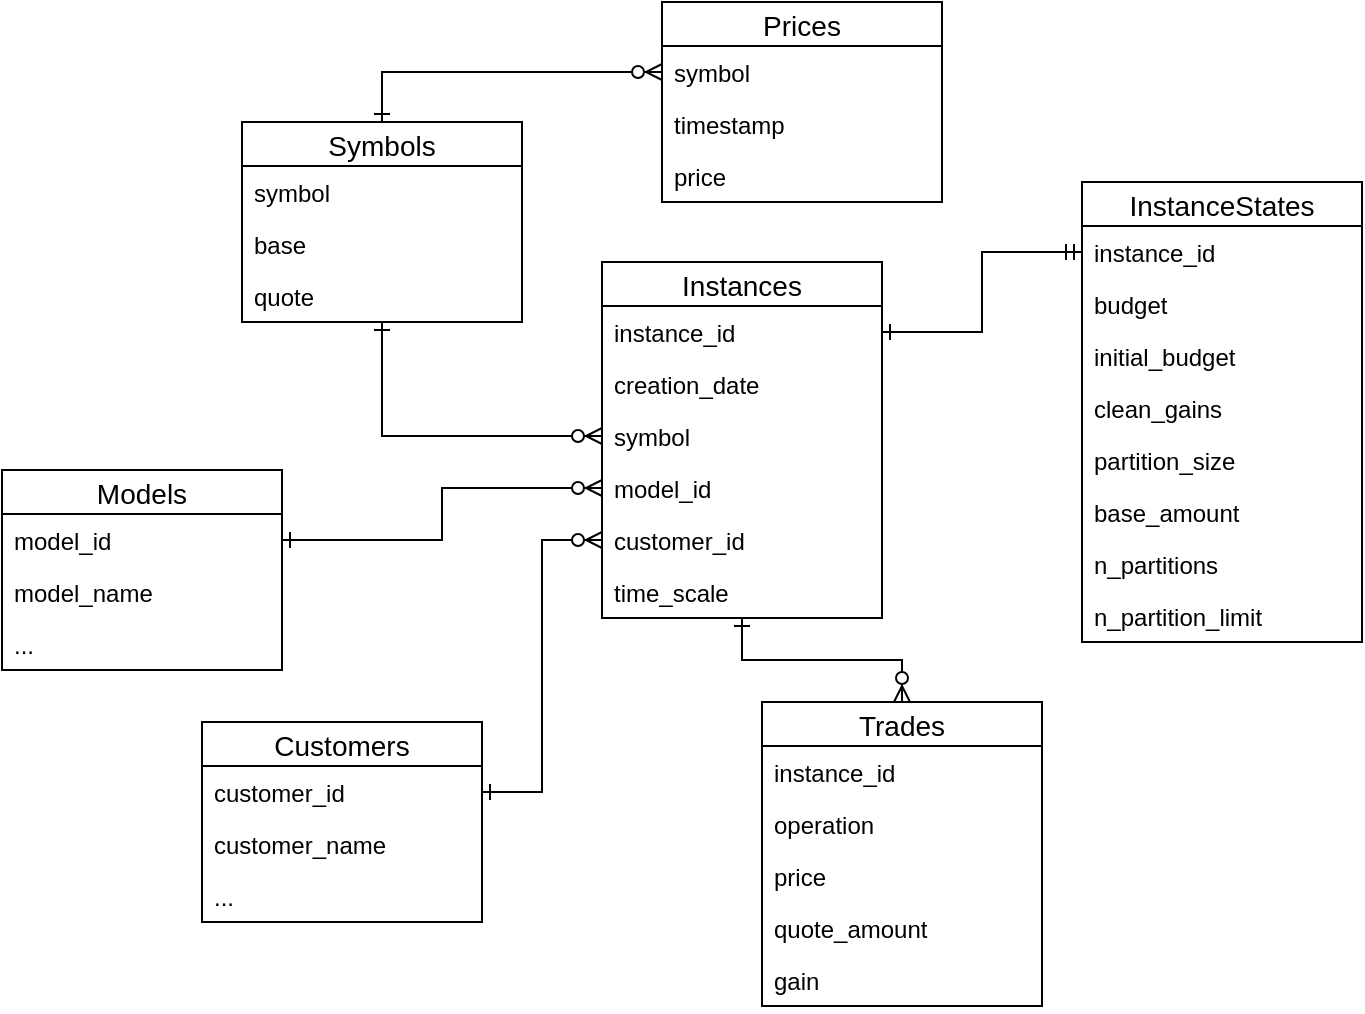 <mxfile version="12.9.13" type="device"><diagram id="MRao493QQtBo1-U2SuVf" name="Page-1"><mxGraphModel dx="1086" dy="806" grid="1" gridSize="10" guides="1" tooltips="1" connect="1" arrows="1" fold="1" page="1" pageScale="1" pageWidth="827" pageHeight="1169" math="0" shadow="0"><root><mxCell id="0"/><mxCell id="1" parent="0"/><mxCell id="9JwaL9RkqWCX-NxQRg3A-47" style="edgeStyle=orthogonalEdgeStyle;rounded=0;orthogonalLoop=1;jettySize=auto;html=1;entryX=0;entryY=0.5;entryDx=0;entryDy=0;startArrow=ERone;startFill=0;endArrow=ERzeroToMany;endFill=1;exitX=1;exitY=0.5;exitDx=0;exitDy=0;" parent="1" source="mFI6Au0aDDGZjWr_OVcb-8" target="9JwaL9RkqWCX-NxQRg3A-31" edge="1"><mxGeometry relative="1" as="geometry"><mxPoint x="190" y="330" as="sourcePoint"/></mxGeometry></mxCell><mxCell id="9JwaL9RkqWCX-NxQRg3A-42" style="edgeStyle=orthogonalEdgeStyle;rounded=0;orthogonalLoop=1;jettySize=auto;html=1;entryX=0;entryY=0.5;entryDx=0;entryDy=0;endArrow=ERzeroToMany;endFill=1;startArrow=ERone;startFill=0;" parent="1" source="9JwaL9RkqWCX-NxQRg3A-1" target="9JwaL9RkqWCX-NxQRg3A-6" edge="1"><mxGeometry relative="1" as="geometry"/></mxCell><mxCell id="9JwaL9RkqWCX-NxQRg3A-43" style="edgeStyle=orthogonalEdgeStyle;rounded=0;orthogonalLoop=1;jettySize=auto;html=1;entryX=0;entryY=0.5;entryDx=0;entryDy=0;startArrow=ERone;startFill=0;endArrow=ERzeroToMany;endFill=1;" parent="1" source="9JwaL9RkqWCX-NxQRg3A-1" target="9JwaL9RkqWCX-NxQRg3A-12" edge="1"><mxGeometry relative="1" as="geometry"/></mxCell><mxCell id="9JwaL9RkqWCX-NxQRg3A-45" style="edgeStyle=orthogonalEdgeStyle;rounded=0;orthogonalLoop=1;jettySize=auto;html=1;entryX=0.5;entryY=0;entryDx=0;entryDy=0;startArrow=ERone;startFill=0;endArrow=ERzeroToMany;endFill=1;" parent="1" source="9JwaL9RkqWCX-NxQRg3A-9" target="9JwaL9RkqWCX-NxQRg3A-13" edge="1"><mxGeometry relative="1" as="geometry"/></mxCell><mxCell id="9JwaL9RkqWCX-NxQRg3A-44" style="edgeStyle=orthogonalEdgeStyle;rounded=0;orthogonalLoop=1;jettySize=auto;html=1;entryX=0;entryY=0.5;entryDx=0;entryDy=0;startArrow=ERone;startFill=0;endArrow=ERmandOne;endFill=0;" parent="1" source="9JwaL9RkqWCX-NxQRg3A-10" target="9JwaL9RkqWCX-NxQRg3A-22" edge="1"><mxGeometry relative="1" as="geometry"/></mxCell><mxCell id="9JwaL9RkqWCX-NxQRg3A-48" style="edgeStyle=orthogonalEdgeStyle;rounded=0;orthogonalLoop=1;jettySize=auto;html=1;exitX=1;exitY=0.5;exitDx=0;exitDy=0;entryX=0;entryY=0.5;entryDx=0;entryDy=0;startArrow=ERone;startFill=0;endArrow=ERzeroToMany;endFill=1;" parent="1" source="9JwaL9RkqWCX-NxQRg3A-18" target="9JwaL9RkqWCX-NxQRg3A-46" edge="1"><mxGeometry relative="1" as="geometry"/></mxCell><mxCell id="9JwaL9RkqWCX-NxQRg3A-1" value="Symbols" style="swimlane;fontStyle=0;childLayout=stackLayout;horizontal=1;startSize=22;horizontalStack=0;resizeParent=1;resizeParentMax=0;resizeLast=0;collapsible=1;marginBottom=0;align=center;fontSize=14;" parent="1" vertex="1"><mxGeometry x="170" y="120" width="140" height="100" as="geometry"/></mxCell><mxCell id="9JwaL9RkqWCX-NxQRg3A-2" value="symbol" style="text;strokeColor=none;fillColor=none;spacingLeft=4;spacingRight=4;overflow=hidden;rotatable=0;points=[[0,0.5],[1,0.5]];portConstraint=eastwest;fontSize=12;" parent="9JwaL9RkqWCX-NxQRg3A-1" vertex="1"><mxGeometry y="22" width="140" height="26" as="geometry"/></mxCell><mxCell id="9JwaL9RkqWCX-NxQRg3A-3" value="base" style="text;strokeColor=none;fillColor=none;spacingLeft=4;spacingRight=4;overflow=hidden;rotatable=0;points=[[0,0.5],[1,0.5]];portConstraint=eastwest;fontSize=12;" parent="9JwaL9RkqWCX-NxQRg3A-1" vertex="1"><mxGeometry y="48" width="140" height="26" as="geometry"/></mxCell><mxCell id="9JwaL9RkqWCX-NxQRg3A-4" value="quote" style="text;strokeColor=none;fillColor=none;spacingLeft=4;spacingRight=4;overflow=hidden;rotatable=0;points=[[0,0.5],[1,0.5]];portConstraint=eastwest;fontSize=12;" parent="9JwaL9RkqWCX-NxQRg3A-1" vertex="1"><mxGeometry y="74" width="140" height="26" as="geometry"/></mxCell><mxCell id="9JwaL9RkqWCX-NxQRg3A-9" value="Instances" style="swimlane;fontStyle=0;childLayout=stackLayout;horizontal=1;startSize=22;horizontalStack=0;resizeParent=1;resizeParentMax=0;resizeLast=0;collapsible=1;marginBottom=0;align=center;fontSize=14;" parent="1" vertex="1"><mxGeometry x="350" y="190" width="140" height="178" as="geometry"/></mxCell><mxCell id="9JwaL9RkqWCX-NxQRg3A-10" value="instance_id" style="text;strokeColor=none;fillColor=none;spacingLeft=4;spacingRight=4;overflow=hidden;rotatable=0;points=[[0,0.5],[1,0.5]];portConstraint=eastwest;fontSize=12;" parent="9JwaL9RkqWCX-NxQRg3A-9" vertex="1"><mxGeometry y="22" width="140" height="26" as="geometry"/></mxCell><mxCell id="9JwaL9RkqWCX-NxQRg3A-11" value="creation_date" style="text;strokeColor=none;fillColor=none;spacingLeft=4;spacingRight=4;overflow=hidden;rotatable=0;points=[[0,0.5],[1,0.5]];portConstraint=eastwest;fontSize=12;" parent="9JwaL9RkqWCX-NxQRg3A-9" vertex="1"><mxGeometry y="48" width="140" height="26" as="geometry"/></mxCell><mxCell id="9JwaL9RkqWCX-NxQRg3A-12" value="symbol" style="text;strokeColor=none;fillColor=none;spacingLeft=4;spacingRight=4;overflow=hidden;rotatable=0;points=[[0,0.5],[1,0.5]];portConstraint=eastwest;fontSize=12;" parent="9JwaL9RkqWCX-NxQRg3A-9" vertex="1"><mxGeometry y="74" width="140" height="26" as="geometry"/></mxCell><mxCell id="9JwaL9RkqWCX-NxQRg3A-31" value="model_id" style="text;strokeColor=none;fillColor=none;spacingLeft=4;spacingRight=4;overflow=hidden;rotatable=0;points=[[0,0.5],[1,0.5]];portConstraint=eastwest;fontSize=12;" parent="9JwaL9RkqWCX-NxQRg3A-9" vertex="1"><mxGeometry y="100" width="140" height="26" as="geometry"/></mxCell><mxCell id="9JwaL9RkqWCX-NxQRg3A-46" value="customer_id" style="text;strokeColor=none;fillColor=none;spacingLeft=4;spacingRight=4;overflow=hidden;rotatable=0;points=[[0,0.5],[1,0.5]];portConstraint=eastwest;fontSize=12;" parent="9JwaL9RkqWCX-NxQRg3A-9" vertex="1"><mxGeometry y="126" width="140" height="26" as="geometry"/></mxCell><mxCell id="mFI6Au0aDDGZjWr_OVcb-5" value="time_scale" style="text;strokeColor=none;fillColor=none;spacingLeft=4;spacingRight=4;overflow=hidden;rotatable=0;points=[[0,0.5],[1,0.5]];portConstraint=eastwest;fontSize=12;" vertex="1" parent="9JwaL9RkqWCX-NxQRg3A-9"><mxGeometry y="152" width="140" height="26" as="geometry"/></mxCell><mxCell id="9JwaL9RkqWCX-NxQRg3A-21" value="InstanceStates" style="swimlane;fontStyle=0;childLayout=stackLayout;horizontal=1;startSize=22;horizontalStack=0;resizeParent=1;resizeParentMax=0;resizeLast=0;collapsible=1;marginBottom=0;align=center;fontSize=14;" parent="1" vertex="1"><mxGeometry x="590" y="150" width="140" height="230" as="geometry"/></mxCell><mxCell id="9JwaL9RkqWCX-NxQRg3A-22" value="instance_id" style="text;strokeColor=none;fillColor=none;spacingLeft=4;spacingRight=4;overflow=hidden;rotatable=0;points=[[0,0.5],[1,0.5]];portConstraint=eastwest;fontSize=12;" parent="9JwaL9RkqWCX-NxQRg3A-21" vertex="1"><mxGeometry y="22" width="140" height="26" as="geometry"/></mxCell><mxCell id="9JwaL9RkqWCX-NxQRg3A-23" value="budget" style="text;strokeColor=none;fillColor=none;spacingLeft=4;spacingRight=4;overflow=hidden;rotatable=0;points=[[0,0.5],[1,0.5]];portConstraint=eastwest;fontSize=12;" parent="9JwaL9RkqWCX-NxQRg3A-21" vertex="1"><mxGeometry y="48" width="140" height="26" as="geometry"/></mxCell><mxCell id="9JwaL9RkqWCX-NxQRg3A-24" value="initial_budget" style="text;strokeColor=none;fillColor=none;spacingLeft=4;spacingRight=4;overflow=hidden;rotatable=0;points=[[0,0.5],[1,0.5]];portConstraint=eastwest;fontSize=12;" parent="9JwaL9RkqWCX-NxQRg3A-21" vertex="1"><mxGeometry y="74" width="140" height="26" as="geometry"/></mxCell><mxCell id="9JwaL9RkqWCX-NxQRg3A-38" value="clean_gains" style="text;strokeColor=none;fillColor=none;spacingLeft=4;spacingRight=4;overflow=hidden;rotatable=0;points=[[0,0.5],[1,0.5]];portConstraint=eastwest;fontSize=12;" parent="9JwaL9RkqWCX-NxQRg3A-21" vertex="1"><mxGeometry y="100" width="140" height="26" as="geometry"/></mxCell><mxCell id="9JwaL9RkqWCX-NxQRg3A-39" value="partition_size" style="text;strokeColor=none;fillColor=none;spacingLeft=4;spacingRight=4;overflow=hidden;rotatable=0;points=[[0,0.5],[1,0.5]];portConstraint=eastwest;fontSize=12;" parent="9JwaL9RkqWCX-NxQRg3A-21" vertex="1"><mxGeometry y="126" width="140" height="26" as="geometry"/></mxCell><mxCell id="mFI6Au0aDDGZjWr_OVcb-4" value="base_amount" style="text;strokeColor=none;fillColor=none;spacingLeft=4;spacingRight=4;overflow=hidden;rotatable=0;points=[[0,0.5],[1,0.5]];portConstraint=eastwest;fontSize=12;" vertex="1" parent="9JwaL9RkqWCX-NxQRg3A-21"><mxGeometry y="152" width="140" height="26" as="geometry"/></mxCell><mxCell id="9JwaL9RkqWCX-NxQRg3A-40" value="n_partitions" style="text;strokeColor=none;fillColor=none;spacingLeft=4;spacingRight=4;overflow=hidden;rotatable=0;points=[[0,0.5],[1,0.5]];portConstraint=eastwest;fontSize=12;" parent="9JwaL9RkqWCX-NxQRg3A-21" vertex="1"><mxGeometry y="178" width="140" height="26" as="geometry"/></mxCell><mxCell id="mFI6Au0aDDGZjWr_OVcb-2" value="n_partition_limit" style="text;strokeColor=none;fillColor=none;spacingLeft=4;spacingRight=4;overflow=hidden;rotatable=0;points=[[0,0.5],[1,0.5]];portConstraint=eastwest;fontSize=12;" vertex="1" parent="9JwaL9RkqWCX-NxQRg3A-21"><mxGeometry y="204" width="140" height="26" as="geometry"/></mxCell><mxCell id="9JwaL9RkqWCX-NxQRg3A-13" value="Trades" style="swimlane;fontStyle=0;childLayout=stackLayout;horizontal=1;startSize=22;horizontalStack=0;resizeParent=1;resizeParentMax=0;resizeLast=0;collapsible=1;marginBottom=0;align=center;fontSize=14;" parent="1" vertex="1"><mxGeometry x="430" y="410" width="140" height="152" as="geometry"/></mxCell><mxCell id="9JwaL9RkqWCX-NxQRg3A-14" value="instance_id" style="text;strokeColor=none;fillColor=none;spacingLeft=4;spacingRight=4;overflow=hidden;rotatable=0;points=[[0,0.5],[1,0.5]];portConstraint=eastwest;fontSize=12;" parent="9JwaL9RkqWCX-NxQRg3A-13" vertex="1"><mxGeometry y="22" width="140" height="26" as="geometry"/></mxCell><mxCell id="9JwaL9RkqWCX-NxQRg3A-15" value="operation" style="text;strokeColor=none;fillColor=none;spacingLeft=4;spacingRight=4;overflow=hidden;rotatable=0;points=[[0,0.5],[1,0.5]];portConstraint=eastwest;fontSize=12;" parent="9JwaL9RkqWCX-NxQRg3A-13" vertex="1"><mxGeometry y="48" width="140" height="26" as="geometry"/></mxCell><mxCell id="9JwaL9RkqWCX-NxQRg3A-16" value="price" style="text;strokeColor=none;fillColor=none;spacingLeft=4;spacingRight=4;overflow=hidden;rotatable=0;points=[[0,0.5],[1,0.5]];portConstraint=eastwest;fontSize=12;" parent="9JwaL9RkqWCX-NxQRg3A-13" vertex="1"><mxGeometry y="74" width="140" height="26" as="geometry"/></mxCell><mxCell id="mFI6Au0aDDGZjWr_OVcb-3" value="quote_amount" style="text;strokeColor=none;fillColor=none;spacingLeft=4;spacingRight=4;overflow=hidden;rotatable=0;points=[[0,0.5],[1,0.5]];portConstraint=eastwest;fontSize=12;" vertex="1" parent="9JwaL9RkqWCX-NxQRg3A-13"><mxGeometry y="100" width="140" height="26" as="geometry"/></mxCell><mxCell id="9JwaL9RkqWCX-NxQRg3A-41" value="gain" style="text;strokeColor=none;fillColor=none;spacingLeft=4;spacingRight=4;overflow=hidden;rotatable=0;points=[[0,0.5],[1,0.5]];portConstraint=eastwest;fontSize=12;" parent="9JwaL9RkqWCX-NxQRg3A-13" vertex="1"><mxGeometry y="126" width="140" height="26" as="geometry"/></mxCell><mxCell id="9JwaL9RkqWCX-NxQRg3A-5" value="Prices" style="swimlane;fontStyle=0;childLayout=stackLayout;horizontal=1;startSize=22;horizontalStack=0;resizeParent=1;resizeParentMax=0;resizeLast=0;collapsible=1;marginBottom=0;align=center;fontSize=14;" parent="1" vertex="1"><mxGeometry x="380" y="60" width="140" height="100" as="geometry"/></mxCell><mxCell id="9JwaL9RkqWCX-NxQRg3A-6" value="symbol" style="text;strokeColor=none;fillColor=none;spacingLeft=4;spacingRight=4;overflow=hidden;rotatable=0;points=[[0,0.5],[1,0.5]];portConstraint=eastwest;fontSize=12;" parent="9JwaL9RkqWCX-NxQRg3A-5" vertex="1"><mxGeometry y="22" width="140" height="26" as="geometry"/></mxCell><mxCell id="9JwaL9RkqWCX-NxQRg3A-7" value="timestamp" style="text;strokeColor=none;fillColor=none;spacingLeft=4;spacingRight=4;overflow=hidden;rotatable=0;points=[[0,0.5],[1,0.5]];portConstraint=eastwest;fontSize=12;" parent="9JwaL9RkqWCX-NxQRg3A-5" vertex="1"><mxGeometry y="48" width="140" height="26" as="geometry"/></mxCell><mxCell id="9JwaL9RkqWCX-NxQRg3A-8" value="price" style="text;strokeColor=none;fillColor=none;spacingLeft=4;spacingRight=4;overflow=hidden;rotatable=0;points=[[0,0.5],[1,0.5]];portConstraint=eastwest;fontSize=12;" parent="9JwaL9RkqWCX-NxQRg3A-5" vertex="1"><mxGeometry y="74" width="140" height="26" as="geometry"/></mxCell><mxCell id="mFI6Au0aDDGZjWr_OVcb-7" value="Models" style="swimlane;fontStyle=0;childLayout=stackLayout;horizontal=1;startSize=22;horizontalStack=0;resizeParent=1;resizeParentMax=0;resizeLast=0;collapsible=1;marginBottom=0;align=center;fontSize=14;" vertex="1" parent="1"><mxGeometry x="50" y="294" width="140" height="100" as="geometry"/></mxCell><mxCell id="mFI6Au0aDDGZjWr_OVcb-8" value="model_id" style="text;strokeColor=none;fillColor=none;spacingLeft=4;spacingRight=4;overflow=hidden;rotatable=0;points=[[0,0.5],[1,0.5]];portConstraint=eastwest;fontSize=12;" vertex="1" parent="mFI6Au0aDDGZjWr_OVcb-7"><mxGeometry y="22" width="140" height="26" as="geometry"/></mxCell><mxCell id="mFI6Au0aDDGZjWr_OVcb-11" value="model_name" style="text;strokeColor=none;fillColor=none;spacingLeft=4;spacingRight=4;overflow=hidden;rotatable=0;points=[[0,0.5],[1,0.5]];portConstraint=eastwest;fontSize=12;" vertex="1" parent="mFI6Au0aDDGZjWr_OVcb-7"><mxGeometry y="48" width="140" height="26" as="geometry"/></mxCell><mxCell id="mFI6Au0aDDGZjWr_OVcb-10" value="..." style="text;strokeColor=none;fillColor=none;spacingLeft=4;spacingRight=4;overflow=hidden;rotatable=0;points=[[0,0.5],[1,0.5]];portConstraint=eastwest;fontSize=12;" vertex="1" parent="mFI6Au0aDDGZjWr_OVcb-7"><mxGeometry y="74" width="140" height="26" as="geometry"/></mxCell><mxCell id="9JwaL9RkqWCX-NxQRg3A-17" value="Customers" style="swimlane;fontStyle=0;childLayout=stackLayout;horizontal=1;startSize=22;horizontalStack=0;resizeParent=1;resizeParentMax=0;resizeLast=0;collapsible=1;marginBottom=0;align=center;fontSize=14;" parent="1" vertex="1"><mxGeometry x="150" y="420" width="140" height="100" as="geometry"/></mxCell><mxCell id="9JwaL9RkqWCX-NxQRg3A-18" value="customer_id" style="text;strokeColor=none;fillColor=none;spacingLeft=4;spacingRight=4;overflow=hidden;rotatable=0;points=[[0,0.5],[1,0.5]];portConstraint=eastwest;fontSize=12;" parent="9JwaL9RkqWCX-NxQRg3A-17" vertex="1"><mxGeometry y="22" width="140" height="26" as="geometry"/></mxCell><mxCell id="9JwaL9RkqWCX-NxQRg3A-19" value="customer_name" style="text;strokeColor=none;fillColor=none;spacingLeft=4;spacingRight=4;overflow=hidden;rotatable=0;points=[[0,0.5],[1,0.5]];portConstraint=eastwest;fontSize=12;" parent="9JwaL9RkqWCX-NxQRg3A-17" vertex="1"><mxGeometry y="48" width="140" height="26" as="geometry"/></mxCell><mxCell id="mFI6Au0aDDGZjWr_OVcb-6" value="..." style="text;strokeColor=none;fillColor=none;spacingLeft=4;spacingRight=4;overflow=hidden;rotatable=0;points=[[0,0.5],[1,0.5]];portConstraint=eastwest;fontSize=12;" vertex="1" parent="9JwaL9RkqWCX-NxQRg3A-17"><mxGeometry y="74" width="140" height="26" as="geometry"/></mxCell></root></mxGraphModel></diagram></mxfile>